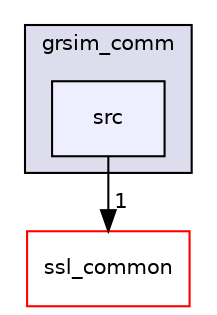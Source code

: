 digraph "grsim_comm/src" {
  compound=true
  node [ fontsize="10", fontname="Helvetica"];
  edge [ labelfontsize="10", labelfontname="Helvetica"];
  subgraph clusterdir_9a894cd20ee05559dc2acaa48b41f107 {
    graph [ bgcolor="#ddddee", pencolor="black", label="grsim_comm" fontname="Helvetica", fontsize="10", URL="dir_9a894cd20ee05559dc2acaa48b41f107.html"]
  dir_22c68632eddae758fb13f66082b77901 [shape=box, label="src", style="filled", fillcolor="#eeeeff", pencolor="black", URL="dir_22c68632eddae758fb13f66082b77901.html"];
  }
  dir_bc44a81003d647dc89537d2d243014a5 [shape=box label="ssl_common" fillcolor="white" style="filled" color="red" URL="dir_bc44a81003d647dc89537d2d243014a5.html"];
  dir_22c68632eddae758fb13f66082b77901->dir_bc44a81003d647dc89537d2d243014a5 [headlabel="1", labeldistance=1.5 headhref="dir_000038_000025.html"];
}
